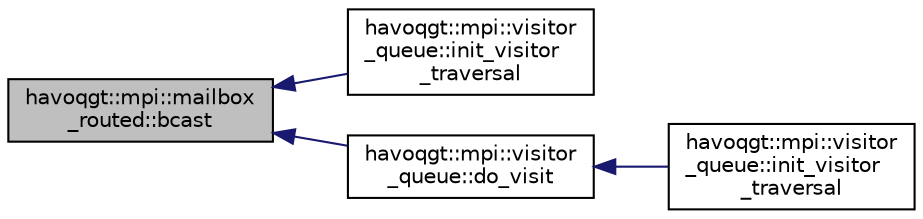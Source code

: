 digraph "havoqgt::mpi::mailbox_routed::bcast"
{
  edge [fontname="Helvetica",fontsize="10",labelfontname="Helvetica",labelfontsize="10"];
  node [fontname="Helvetica",fontsize="10",shape=record];
  rankdir="LR";
  Node1 [label="havoqgt::mpi::mailbox\l_routed::bcast",height=0.2,width=0.4,color="black", fillcolor="grey75", style="filled", fontcolor="black"];
  Node1 -> Node2 [dir="back",color="midnightblue",fontsize="10",style="solid",fontname="Helvetica"];
  Node2 [label="havoqgt::mpi::visitor\l_queue::init_visitor\l_traversal",height=0.2,width=0.4,color="black", fillcolor="white", style="filled",URL="$classhavoqgt_1_1mpi_1_1visitor__queue.html#a88189d63aa4fd924ddc3df373aa3842f"];
  Node1 -> Node3 [dir="back",color="midnightblue",fontsize="10",style="solid",fontname="Helvetica"];
  Node3 [label="havoqgt::mpi::visitor\l_queue::do_visit",height=0.2,width=0.4,color="black", fillcolor="white", style="filled",URL="$classhavoqgt_1_1mpi_1_1visitor__queue.html#a842945448fa3c6bc3136c9ab40b5a02c"];
  Node3 -> Node4 [dir="back",color="midnightblue",fontsize="10",style="solid",fontname="Helvetica"];
  Node4 [label="havoqgt::mpi::visitor\l_queue::init_visitor\l_traversal",height=0.2,width=0.4,color="black", fillcolor="white", style="filled",URL="$classhavoqgt_1_1mpi_1_1visitor__queue.html#a6c7588df3afeacc1e997f97c3d71073d"];
}
